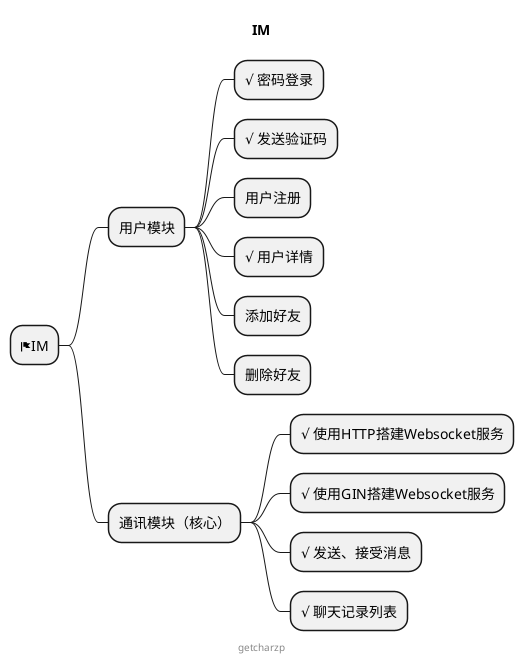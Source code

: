 @startmindmap

title IM

* <&flag>IM
** 用户模块
*** √ 密码登录
*** √ 发送验证码
*** 用户注册
*** √ 用户详情
*** 添加好友
*** 删除好友
** 通讯模块（核心）
*** √ 使用HTTP搭建Websocket服务
*** √ 使用GIN搭建Websocket服务
*** √ 发送、接受消息
*** √ 聊天记录列表

center footer getcharzp

@endmindmap
